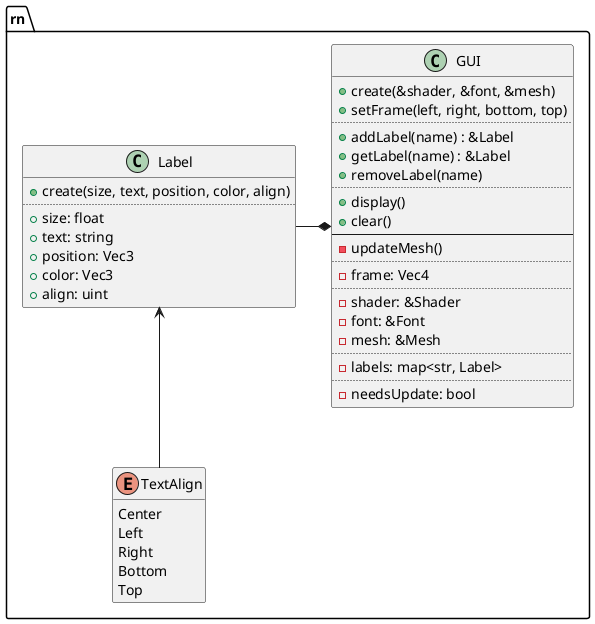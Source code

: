@startuml
set separator ::

class rn::GUI {
	+create(&shader, &font, &mesh)
	+setFrame(left, right, bottom, top)
	..
	+addLabel(name) : &Label
	+getLabel(name) : &Label
	+removeLabel(name)
	..
	+display()
	+clear()
	--
	-updateMesh()
	..
	-frame: Vec4
	..
	-shader: &Shader
	-font: &Font
	-mesh: &Mesh
	..
	-labels: map<str, Label>
	..
	-needsUpdate: bool
}

enum rn::TextAlign {
	Center
	Left
	Right
	Bottom
	Top
}
hide TextAlign methods

class rn::Label {
	+create(size, text, position, color, align)
	..
	+size: float
	+text: string
	+position: Vec3
	+color: Vec3
	+align: uint
}

Label <-- TextAlign

GUI *-left- Label

@enduml
